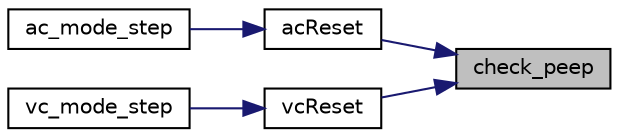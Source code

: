 digraph "check_peep"
{
 // LATEX_PDF_SIZE
  edge [fontname="Helvetica",fontsize="10",labelfontname="Helvetica",labelfontsize="10"];
  node [fontname="Helvetica",fontsize="10",shape=record];
  rankdir="RL";
  Node1 [label="check_peep",height=0.2,width=0.4,color="black", fillcolor="grey75", style="filled", fontcolor="black",tooltip=" "];
  Node1 -> Node2 [dir="back",color="midnightblue",fontsize="10",style="solid",fontname="Helvetica"];
  Node2 [label="acReset",height=0.2,width=0.4,color="black", fillcolor="white", style="filled",URL="$_a_c_mode_8h.html#a22e443a01baf8a9e9ecb9363359d126f",tooltip=" "];
  Node2 -> Node3 [dir="back",color="midnightblue",fontsize="10",style="solid",fontname="Helvetica"];
  Node3 [label="ac_mode_step",height=0.2,width=0.4,color="black", fillcolor="white", style="filled",URL="$_a_c_mode_8h.html#a484ec6607062cd2d3172b87c59d665fe",tooltip=" "];
  Node1 -> Node4 [dir="back",color="midnightblue",fontsize="10",style="solid",fontname="Helvetica"];
  Node4 [label="vcReset",height=0.2,width=0.4,color="black", fillcolor="white", style="filled",URL="$_v_c_mode_8cpp.html#a2c40f7d4e7acf527a46aba3db7b2ad61",tooltip=" "];
  Node4 -> Node5 [dir="back",color="midnightblue",fontsize="10",style="solid",fontname="Helvetica"];
  Node5 [label="vc_mode_step",height=0.2,width=0.4,color="black", fillcolor="white", style="filled",URL="$_v_c_mode_8h.html#a87cee9a95eb25300d47ae66ffb124f02",tooltip=" "];
}
